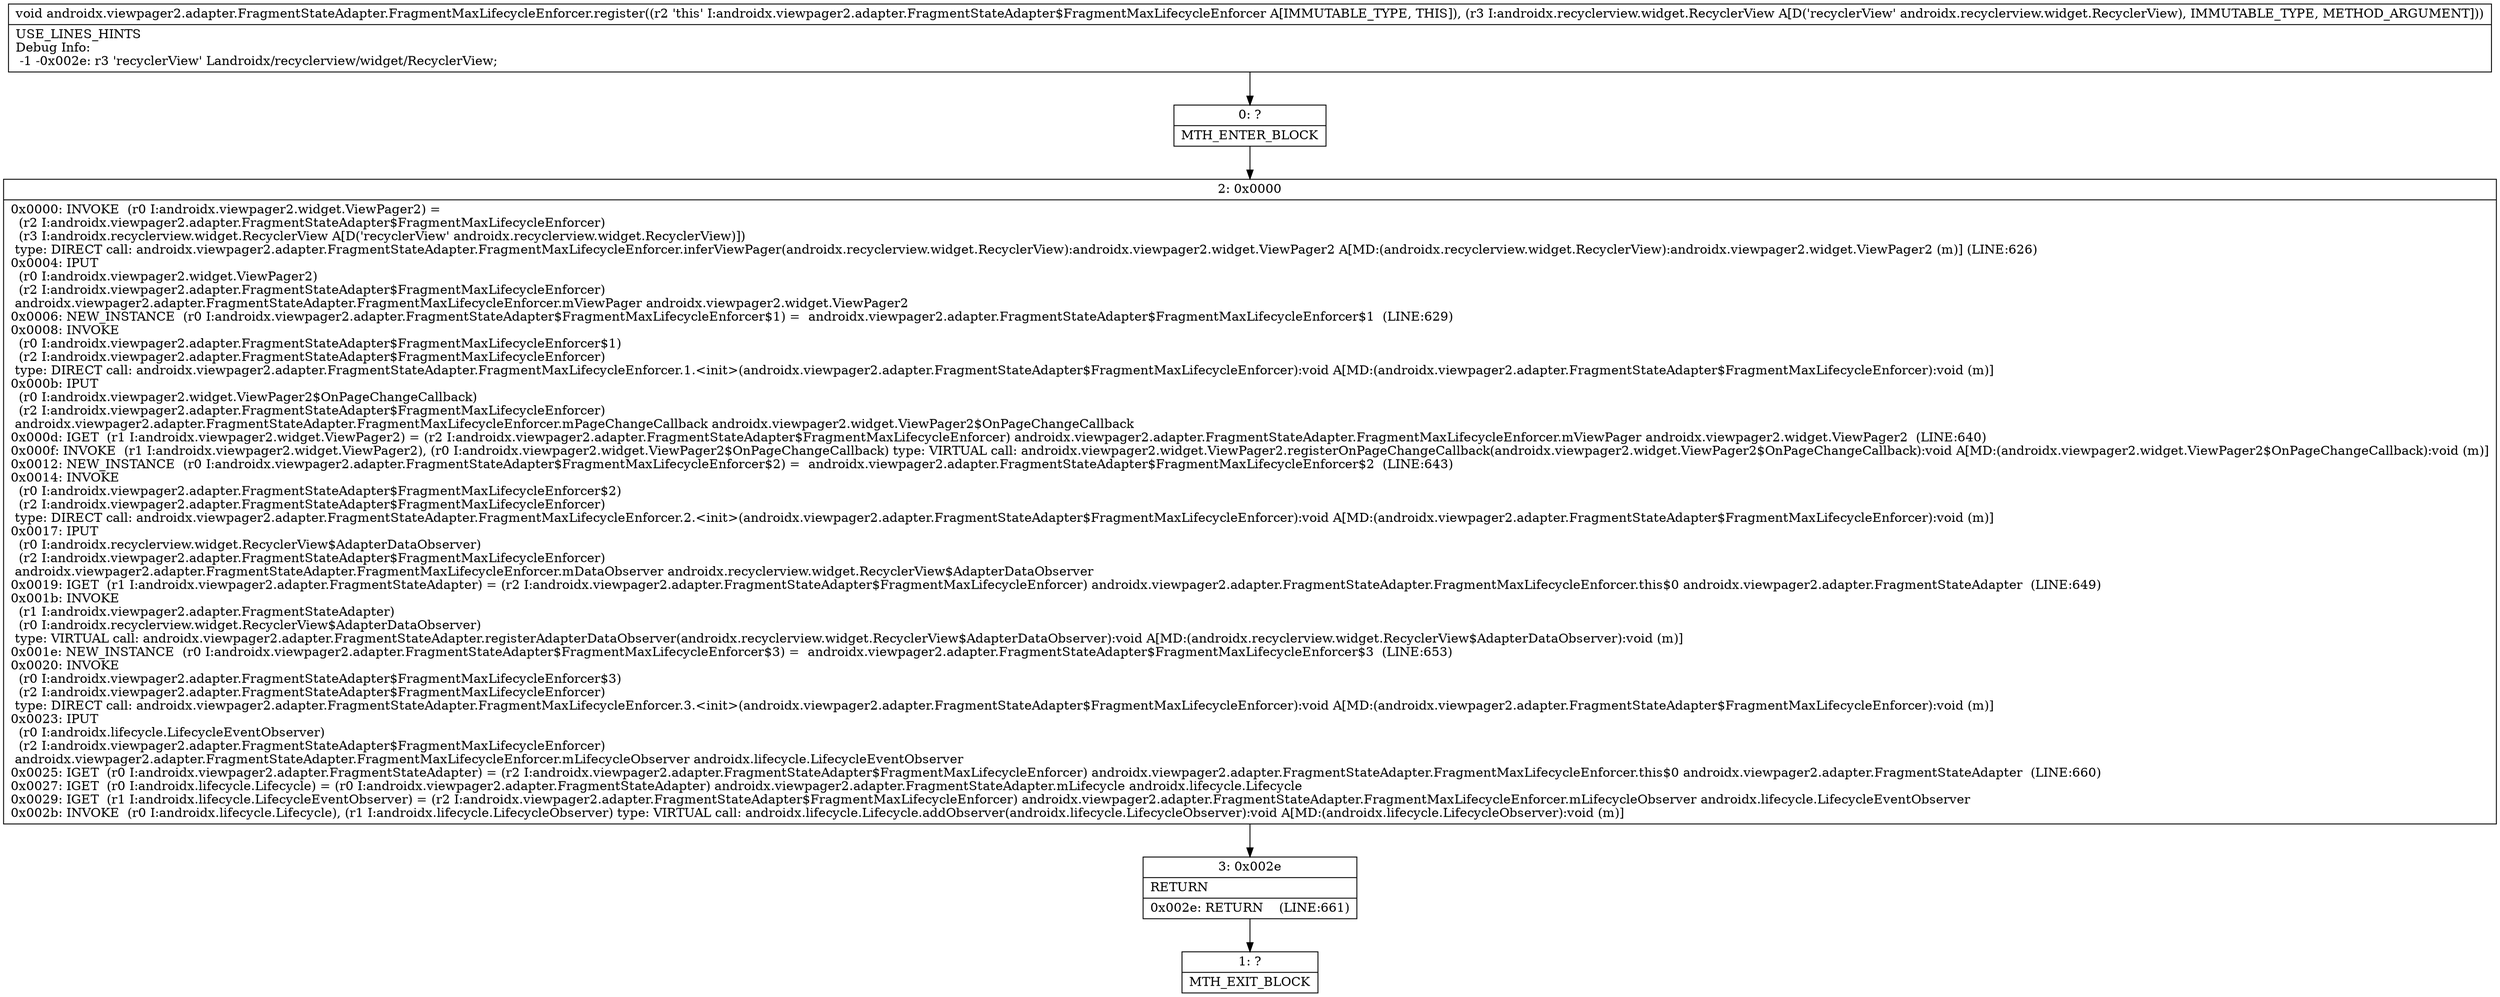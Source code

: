 digraph "CFG forandroidx.viewpager2.adapter.FragmentStateAdapter.FragmentMaxLifecycleEnforcer.register(Landroidx\/recyclerview\/widget\/RecyclerView;)V" {
Node_0 [shape=record,label="{0\:\ ?|MTH_ENTER_BLOCK\l}"];
Node_2 [shape=record,label="{2\:\ 0x0000|0x0000: INVOKE  (r0 I:androidx.viewpager2.widget.ViewPager2) = \l  (r2 I:androidx.viewpager2.adapter.FragmentStateAdapter$FragmentMaxLifecycleEnforcer)\l  (r3 I:androidx.recyclerview.widget.RecyclerView A[D('recyclerView' androidx.recyclerview.widget.RecyclerView)])\l type: DIRECT call: androidx.viewpager2.adapter.FragmentStateAdapter.FragmentMaxLifecycleEnforcer.inferViewPager(androidx.recyclerview.widget.RecyclerView):androidx.viewpager2.widget.ViewPager2 A[MD:(androidx.recyclerview.widget.RecyclerView):androidx.viewpager2.widget.ViewPager2 (m)] (LINE:626)\l0x0004: IPUT  \l  (r0 I:androidx.viewpager2.widget.ViewPager2)\l  (r2 I:androidx.viewpager2.adapter.FragmentStateAdapter$FragmentMaxLifecycleEnforcer)\l androidx.viewpager2.adapter.FragmentStateAdapter.FragmentMaxLifecycleEnforcer.mViewPager androidx.viewpager2.widget.ViewPager2 \l0x0006: NEW_INSTANCE  (r0 I:androidx.viewpager2.adapter.FragmentStateAdapter$FragmentMaxLifecycleEnforcer$1) =  androidx.viewpager2.adapter.FragmentStateAdapter$FragmentMaxLifecycleEnforcer$1  (LINE:629)\l0x0008: INVOKE  \l  (r0 I:androidx.viewpager2.adapter.FragmentStateAdapter$FragmentMaxLifecycleEnforcer$1)\l  (r2 I:androidx.viewpager2.adapter.FragmentStateAdapter$FragmentMaxLifecycleEnforcer)\l type: DIRECT call: androidx.viewpager2.adapter.FragmentStateAdapter.FragmentMaxLifecycleEnforcer.1.\<init\>(androidx.viewpager2.adapter.FragmentStateAdapter$FragmentMaxLifecycleEnforcer):void A[MD:(androidx.viewpager2.adapter.FragmentStateAdapter$FragmentMaxLifecycleEnforcer):void (m)]\l0x000b: IPUT  \l  (r0 I:androidx.viewpager2.widget.ViewPager2$OnPageChangeCallback)\l  (r2 I:androidx.viewpager2.adapter.FragmentStateAdapter$FragmentMaxLifecycleEnforcer)\l androidx.viewpager2.adapter.FragmentStateAdapter.FragmentMaxLifecycleEnforcer.mPageChangeCallback androidx.viewpager2.widget.ViewPager2$OnPageChangeCallback \l0x000d: IGET  (r1 I:androidx.viewpager2.widget.ViewPager2) = (r2 I:androidx.viewpager2.adapter.FragmentStateAdapter$FragmentMaxLifecycleEnforcer) androidx.viewpager2.adapter.FragmentStateAdapter.FragmentMaxLifecycleEnforcer.mViewPager androidx.viewpager2.widget.ViewPager2  (LINE:640)\l0x000f: INVOKE  (r1 I:androidx.viewpager2.widget.ViewPager2), (r0 I:androidx.viewpager2.widget.ViewPager2$OnPageChangeCallback) type: VIRTUAL call: androidx.viewpager2.widget.ViewPager2.registerOnPageChangeCallback(androidx.viewpager2.widget.ViewPager2$OnPageChangeCallback):void A[MD:(androidx.viewpager2.widget.ViewPager2$OnPageChangeCallback):void (m)]\l0x0012: NEW_INSTANCE  (r0 I:androidx.viewpager2.adapter.FragmentStateAdapter$FragmentMaxLifecycleEnforcer$2) =  androidx.viewpager2.adapter.FragmentStateAdapter$FragmentMaxLifecycleEnforcer$2  (LINE:643)\l0x0014: INVOKE  \l  (r0 I:androidx.viewpager2.adapter.FragmentStateAdapter$FragmentMaxLifecycleEnforcer$2)\l  (r2 I:androidx.viewpager2.adapter.FragmentStateAdapter$FragmentMaxLifecycleEnforcer)\l type: DIRECT call: androidx.viewpager2.adapter.FragmentStateAdapter.FragmentMaxLifecycleEnforcer.2.\<init\>(androidx.viewpager2.adapter.FragmentStateAdapter$FragmentMaxLifecycleEnforcer):void A[MD:(androidx.viewpager2.adapter.FragmentStateAdapter$FragmentMaxLifecycleEnforcer):void (m)]\l0x0017: IPUT  \l  (r0 I:androidx.recyclerview.widget.RecyclerView$AdapterDataObserver)\l  (r2 I:androidx.viewpager2.adapter.FragmentStateAdapter$FragmentMaxLifecycleEnforcer)\l androidx.viewpager2.adapter.FragmentStateAdapter.FragmentMaxLifecycleEnforcer.mDataObserver androidx.recyclerview.widget.RecyclerView$AdapterDataObserver \l0x0019: IGET  (r1 I:androidx.viewpager2.adapter.FragmentStateAdapter) = (r2 I:androidx.viewpager2.adapter.FragmentStateAdapter$FragmentMaxLifecycleEnforcer) androidx.viewpager2.adapter.FragmentStateAdapter.FragmentMaxLifecycleEnforcer.this$0 androidx.viewpager2.adapter.FragmentStateAdapter  (LINE:649)\l0x001b: INVOKE  \l  (r1 I:androidx.viewpager2.adapter.FragmentStateAdapter)\l  (r0 I:androidx.recyclerview.widget.RecyclerView$AdapterDataObserver)\l type: VIRTUAL call: androidx.viewpager2.adapter.FragmentStateAdapter.registerAdapterDataObserver(androidx.recyclerview.widget.RecyclerView$AdapterDataObserver):void A[MD:(androidx.recyclerview.widget.RecyclerView$AdapterDataObserver):void (m)]\l0x001e: NEW_INSTANCE  (r0 I:androidx.viewpager2.adapter.FragmentStateAdapter$FragmentMaxLifecycleEnforcer$3) =  androidx.viewpager2.adapter.FragmentStateAdapter$FragmentMaxLifecycleEnforcer$3  (LINE:653)\l0x0020: INVOKE  \l  (r0 I:androidx.viewpager2.adapter.FragmentStateAdapter$FragmentMaxLifecycleEnforcer$3)\l  (r2 I:androidx.viewpager2.adapter.FragmentStateAdapter$FragmentMaxLifecycleEnforcer)\l type: DIRECT call: androidx.viewpager2.adapter.FragmentStateAdapter.FragmentMaxLifecycleEnforcer.3.\<init\>(androidx.viewpager2.adapter.FragmentStateAdapter$FragmentMaxLifecycleEnforcer):void A[MD:(androidx.viewpager2.adapter.FragmentStateAdapter$FragmentMaxLifecycleEnforcer):void (m)]\l0x0023: IPUT  \l  (r0 I:androidx.lifecycle.LifecycleEventObserver)\l  (r2 I:androidx.viewpager2.adapter.FragmentStateAdapter$FragmentMaxLifecycleEnforcer)\l androidx.viewpager2.adapter.FragmentStateAdapter.FragmentMaxLifecycleEnforcer.mLifecycleObserver androidx.lifecycle.LifecycleEventObserver \l0x0025: IGET  (r0 I:androidx.viewpager2.adapter.FragmentStateAdapter) = (r2 I:androidx.viewpager2.adapter.FragmentStateAdapter$FragmentMaxLifecycleEnforcer) androidx.viewpager2.adapter.FragmentStateAdapter.FragmentMaxLifecycleEnforcer.this$0 androidx.viewpager2.adapter.FragmentStateAdapter  (LINE:660)\l0x0027: IGET  (r0 I:androidx.lifecycle.Lifecycle) = (r0 I:androidx.viewpager2.adapter.FragmentStateAdapter) androidx.viewpager2.adapter.FragmentStateAdapter.mLifecycle androidx.lifecycle.Lifecycle \l0x0029: IGET  (r1 I:androidx.lifecycle.LifecycleEventObserver) = (r2 I:androidx.viewpager2.adapter.FragmentStateAdapter$FragmentMaxLifecycleEnforcer) androidx.viewpager2.adapter.FragmentStateAdapter.FragmentMaxLifecycleEnforcer.mLifecycleObserver androidx.lifecycle.LifecycleEventObserver \l0x002b: INVOKE  (r0 I:androidx.lifecycle.Lifecycle), (r1 I:androidx.lifecycle.LifecycleObserver) type: VIRTUAL call: androidx.lifecycle.Lifecycle.addObserver(androidx.lifecycle.LifecycleObserver):void A[MD:(androidx.lifecycle.LifecycleObserver):void (m)]\l}"];
Node_3 [shape=record,label="{3\:\ 0x002e|RETURN\l|0x002e: RETURN    (LINE:661)\l}"];
Node_1 [shape=record,label="{1\:\ ?|MTH_EXIT_BLOCK\l}"];
MethodNode[shape=record,label="{void androidx.viewpager2.adapter.FragmentStateAdapter.FragmentMaxLifecycleEnforcer.register((r2 'this' I:androidx.viewpager2.adapter.FragmentStateAdapter$FragmentMaxLifecycleEnforcer A[IMMUTABLE_TYPE, THIS]), (r3 I:androidx.recyclerview.widget.RecyclerView A[D('recyclerView' androidx.recyclerview.widget.RecyclerView), IMMUTABLE_TYPE, METHOD_ARGUMENT]))  | USE_LINES_HINTS\lDebug Info:\l  \-1 \-0x002e: r3 'recyclerView' Landroidx\/recyclerview\/widget\/RecyclerView;\l}"];
MethodNode -> Node_0;Node_0 -> Node_2;
Node_2 -> Node_3;
Node_3 -> Node_1;
}

